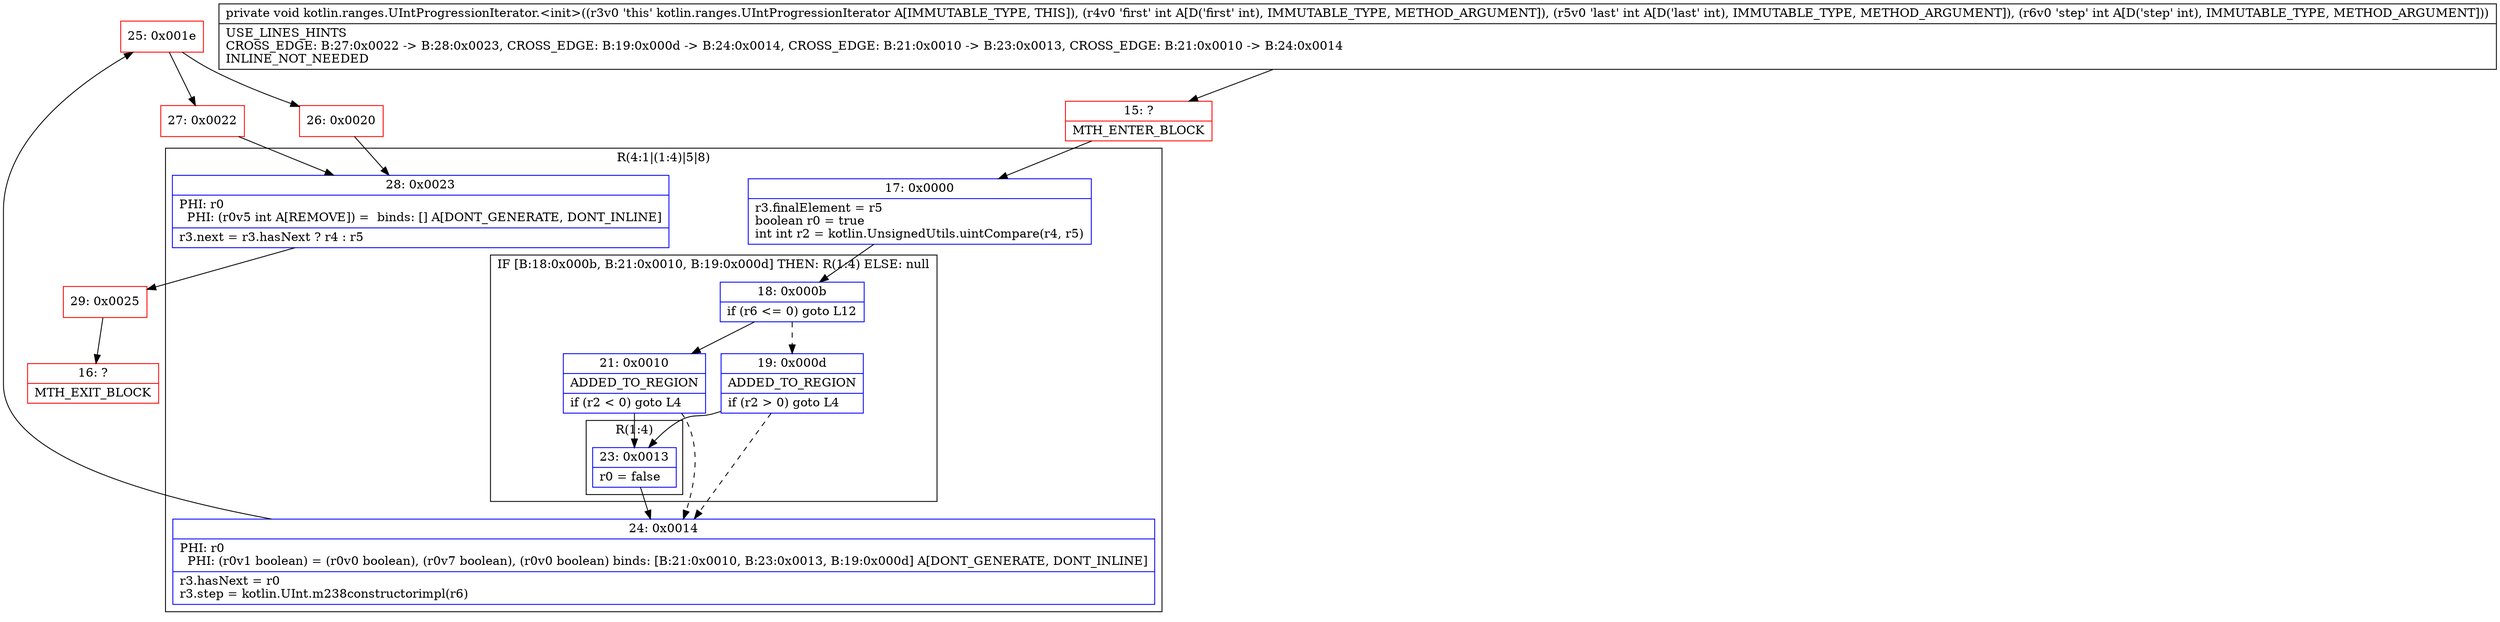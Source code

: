 digraph "CFG forkotlin.ranges.UIntProgressionIterator.\<init\>(III)V" {
subgraph cluster_Region_1762156137 {
label = "R(4:1|(1:4)|5|8)";
node [shape=record,color=blue];
Node_17 [shape=record,label="{17\:\ 0x0000|r3.finalElement = r5\lboolean r0 = true\lint int r2 = kotlin.UnsignedUtils.uintCompare(r4, r5)\l}"];
subgraph cluster_IfRegion_112356476 {
label = "IF [B:18:0x000b, B:21:0x0010, B:19:0x000d] THEN: R(1:4) ELSE: null";
node [shape=record,color=blue];
Node_18 [shape=record,label="{18\:\ 0x000b|if (r6 \<= 0) goto L12\l}"];
Node_21 [shape=record,label="{21\:\ 0x0010|ADDED_TO_REGION\l|if (r2 \< 0) goto L4\l}"];
Node_19 [shape=record,label="{19\:\ 0x000d|ADDED_TO_REGION\l|if (r2 \> 0) goto L4\l}"];
subgraph cluster_Region_1701466189 {
label = "R(1:4)";
node [shape=record,color=blue];
Node_23 [shape=record,label="{23\:\ 0x0013|r0 = false\l}"];
}
}
Node_24 [shape=record,label="{24\:\ 0x0014|PHI: r0 \l  PHI: (r0v1 boolean) = (r0v0 boolean), (r0v7 boolean), (r0v0 boolean) binds: [B:21:0x0010, B:23:0x0013, B:19:0x000d] A[DONT_GENERATE, DONT_INLINE]\l|r3.hasNext = r0\lr3.step = kotlin.UInt.m238constructorimpl(r6)\l}"];
Node_28 [shape=record,label="{28\:\ 0x0023|PHI: r0 \l  PHI: (r0v5 int A[REMOVE]) =  binds: [] A[DONT_GENERATE, DONT_INLINE]\l|r3.next = r3.hasNext ? r4 : r5\l}"];
}
Node_15 [shape=record,color=red,label="{15\:\ ?|MTH_ENTER_BLOCK\l}"];
Node_25 [shape=record,color=red,label="{25\:\ 0x001e}"];
Node_26 [shape=record,color=red,label="{26\:\ 0x0020}"];
Node_29 [shape=record,color=red,label="{29\:\ 0x0025}"];
Node_16 [shape=record,color=red,label="{16\:\ ?|MTH_EXIT_BLOCK\l}"];
Node_27 [shape=record,color=red,label="{27\:\ 0x0022}"];
MethodNode[shape=record,label="{private void kotlin.ranges.UIntProgressionIterator.\<init\>((r3v0 'this' kotlin.ranges.UIntProgressionIterator A[IMMUTABLE_TYPE, THIS]), (r4v0 'first' int A[D('first' int), IMMUTABLE_TYPE, METHOD_ARGUMENT]), (r5v0 'last' int A[D('last' int), IMMUTABLE_TYPE, METHOD_ARGUMENT]), (r6v0 'step' int A[D('step' int), IMMUTABLE_TYPE, METHOD_ARGUMENT]))  | USE_LINES_HINTS\lCROSS_EDGE: B:27:0x0022 \-\> B:28:0x0023, CROSS_EDGE: B:19:0x000d \-\> B:24:0x0014, CROSS_EDGE: B:21:0x0010 \-\> B:23:0x0013, CROSS_EDGE: B:21:0x0010 \-\> B:24:0x0014\lINLINE_NOT_NEEDED\l}"];
MethodNode -> Node_15;Node_17 -> Node_18;
Node_18 -> Node_19[style=dashed];
Node_18 -> Node_21;
Node_21 -> Node_23;
Node_21 -> Node_24[style=dashed];
Node_19 -> Node_23;
Node_19 -> Node_24[style=dashed];
Node_23 -> Node_24;
Node_24 -> Node_25;
Node_28 -> Node_29;
Node_15 -> Node_17;
Node_25 -> Node_26;
Node_25 -> Node_27;
Node_26 -> Node_28;
Node_29 -> Node_16;
Node_27 -> Node_28;
}

